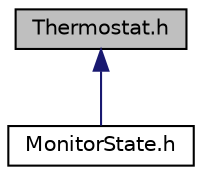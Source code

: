 digraph "Thermostat.h"
{
 // LATEX_PDF_SIZE
  edge [fontname="Helvetica",fontsize="10",labelfontname="Helvetica",labelfontsize="10"];
  node [fontname="Helvetica",fontsize="10",shape=record];
  Node1 [label="Thermostat.h",height=0.2,width=0.4,color="black", fillcolor="grey75", style="filled", fontcolor="black",tooltip="Thermostat class for managing smart home thermostats."];
  Node1 -> Node2 [dir="back",color="midnightblue",fontsize="10",style="solid",fontname="Helvetica"];
  Node2 [label="MonitorState.h",height=0.2,width=0.4,color="black", fillcolor="white", style="filled",URL="$MonitorState_8h_source.html",tooltip=" "];
}
